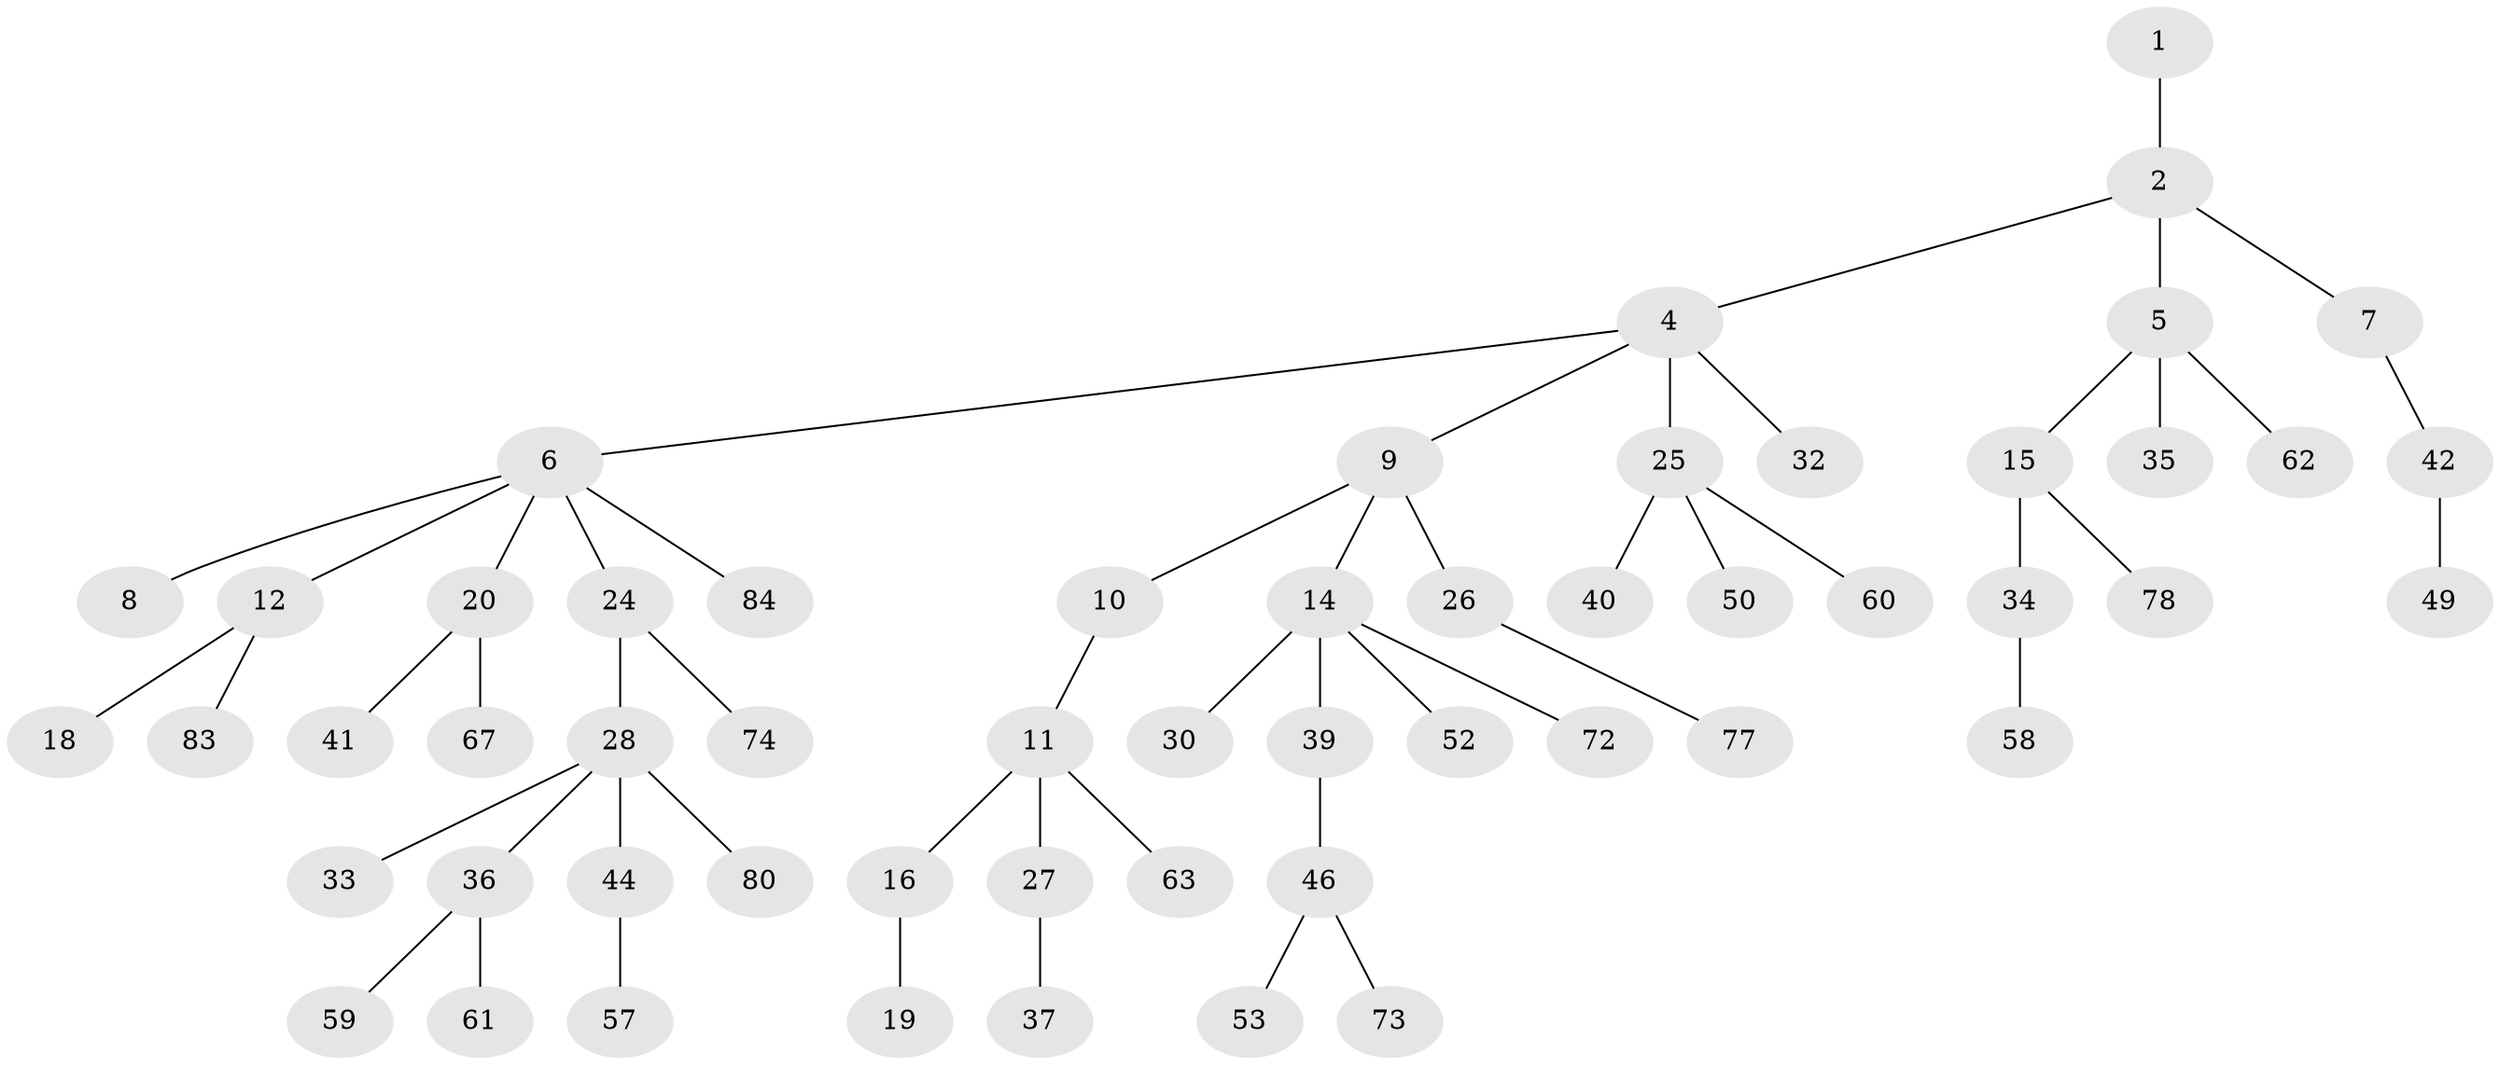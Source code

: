 // Generated by graph-tools (version 1.1) at 2025/52/02/27/25 19:52:12]
// undirected, 55 vertices, 54 edges
graph export_dot {
graph [start="1"]
  node [color=gray90,style=filled];
  1 [super="+21"];
  2 [super="+3"];
  4 [super="+13"];
  5 [super="+82"];
  6 [super="+17"];
  7;
  8;
  9 [super="+64"];
  10;
  11 [super="+22"];
  12 [super="+56"];
  14 [super="+23"];
  15 [super="+75"];
  16;
  18;
  19 [super="+47"];
  20 [super="+54"];
  24 [super="+65"];
  25 [super="+38"];
  26 [super="+31"];
  27;
  28 [super="+29"];
  30 [super="+55"];
  32;
  33;
  34 [super="+66"];
  35 [super="+43"];
  36 [super="+51"];
  37 [super="+70"];
  39;
  40 [super="+76"];
  41;
  42 [super="+48"];
  44 [super="+45"];
  46 [super="+69"];
  49;
  50 [super="+79"];
  52 [super="+71"];
  53;
  57;
  58 [super="+81"];
  59;
  60;
  61;
  62 [super="+68"];
  63;
  67;
  72;
  73;
  74;
  77;
  78;
  80;
  83;
  84;
  1 -- 2;
  2 -- 4;
  2 -- 7;
  2 -- 5;
  4 -- 6;
  4 -- 9;
  4 -- 25;
  4 -- 32;
  5 -- 15;
  5 -- 35;
  5 -- 62;
  6 -- 8;
  6 -- 12;
  6 -- 24;
  6 -- 20;
  6 -- 84;
  7 -- 42;
  9 -- 10;
  9 -- 14;
  9 -- 26;
  10 -- 11;
  11 -- 16;
  11 -- 27;
  11 -- 63;
  12 -- 18;
  12 -- 83;
  14 -- 30;
  14 -- 52;
  14 -- 72;
  14 -- 39;
  15 -- 34;
  15 -- 78;
  16 -- 19;
  20 -- 41;
  20 -- 67;
  24 -- 28;
  24 -- 74;
  25 -- 40;
  25 -- 50;
  25 -- 60;
  26 -- 77;
  27 -- 37;
  28 -- 36;
  28 -- 44;
  28 -- 80;
  28 -- 33;
  34 -- 58;
  36 -- 59;
  36 -- 61;
  39 -- 46;
  42 -- 49;
  44 -- 57;
  46 -- 53;
  46 -- 73;
}

